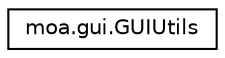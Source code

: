 digraph G
{
  edge [fontname="Helvetica",fontsize="10",labelfontname="Helvetica",labelfontsize="10"];
  node [fontname="Helvetica",fontsize="10",shape=record];
  rankdir=LR;
  Node1 [label="moa.gui.GUIUtils",height=0.2,width=0.4,color="black", fillcolor="white", style="filled",URL="$classmoa_1_1gui_1_1GUIUtils.html",tooltip="This class offers util methods for displaying dialogs showing errors or exceptions..."];
}
